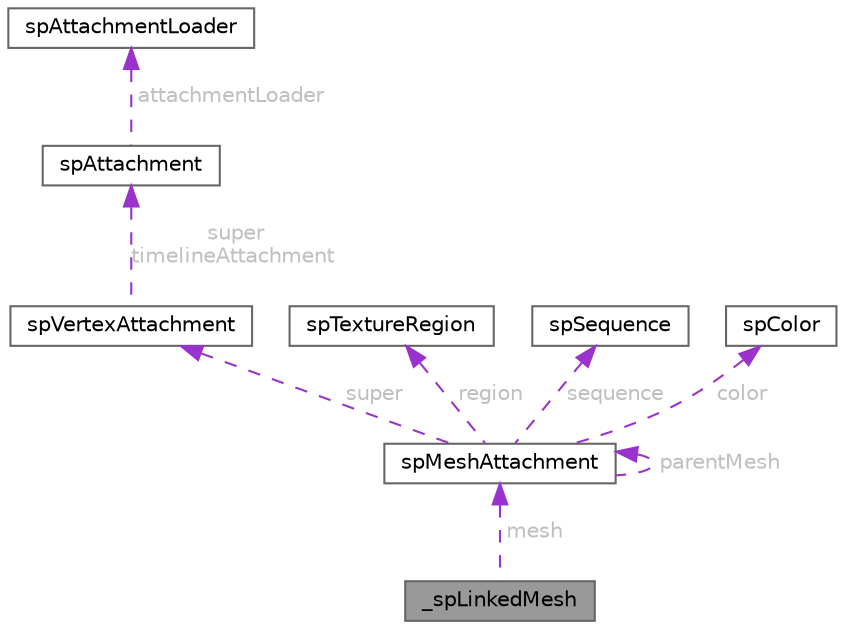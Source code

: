 digraph "_spLinkedMesh"
{
 // LATEX_PDF_SIZE
  bgcolor="transparent";
  edge [fontname=Helvetica,fontsize=10,labelfontname=Helvetica,labelfontsize=10];
  node [fontname=Helvetica,fontsize=10,shape=box,height=0.2,width=0.4];
  Node1 [id="Node000001",label="_spLinkedMesh",height=0.2,width=0.4,color="gray40", fillcolor="grey60", style="filled", fontcolor="black",tooltip=" "];
  Node2 -> Node1 [id="edge9_Node000001_Node000002",dir="back",color="darkorchid3",style="dashed",tooltip=" ",label=" mesh",fontcolor="grey" ];
  Node2 [id="Node000002",label="spMeshAttachment",height=0.2,width=0.4,color="gray40", fillcolor="white", style="filled",URL="$structsp_mesh_attachment.html",tooltip=" "];
  Node3 -> Node2 [id="edge10_Node000002_Node000003",dir="back",color="darkorchid3",style="dashed",tooltip=" ",label=" super",fontcolor="grey" ];
  Node3 [id="Node000003",label="spVertexAttachment",height=0.2,width=0.4,color="gray40", fillcolor="white", style="filled",URL="$structsp_vertex_attachment.html",tooltip=" "];
  Node4 -> Node3 [id="edge11_Node000003_Node000004",dir="back",color="darkorchid3",style="dashed",tooltip=" ",label=" super\ntimelineAttachment",fontcolor="grey" ];
  Node4 [id="Node000004",label="spAttachment",height=0.2,width=0.4,color="gray40", fillcolor="white", style="filled",URL="$structsp_attachment.html",tooltip=" "];
  Node5 -> Node4 [id="edge12_Node000004_Node000005",dir="back",color="darkorchid3",style="dashed",tooltip=" ",label=" attachmentLoader",fontcolor="grey" ];
  Node5 [id="Node000005",label="spAttachmentLoader",height=0.2,width=0.4,color="gray40", fillcolor="white", style="filled",URL="$structsp_attachment_loader.html",tooltip=" "];
  Node6 -> Node2 [id="edge13_Node000002_Node000006",dir="back",color="darkorchid3",style="dashed",tooltip=" ",label=" region",fontcolor="grey" ];
  Node6 [id="Node000006",label="spTextureRegion",height=0.2,width=0.4,color="gray40", fillcolor="white", style="filled",URL="$structsp_texture_region.html",tooltip=" "];
  Node7 -> Node2 [id="edge14_Node000002_Node000007",dir="back",color="darkorchid3",style="dashed",tooltip=" ",label=" sequence",fontcolor="grey" ];
  Node7 [id="Node000007",label="spSequence",height=0.2,width=0.4,color="gray40", fillcolor="white", style="filled",URL="$structsp_sequence.html",tooltip=" "];
  Node8 -> Node2 [id="edge15_Node000002_Node000008",dir="back",color="darkorchid3",style="dashed",tooltip=" ",label=" color",fontcolor="grey" ];
  Node8 [id="Node000008",label="spColor",height=0.2,width=0.4,color="gray40", fillcolor="white", style="filled",URL="$structsp_color.html",tooltip=" "];
  Node2 -> Node2 [id="edge16_Node000002_Node000002",dir="back",color="darkorchid3",style="dashed",tooltip=" ",label=" parentMesh",fontcolor="grey" ];
}
